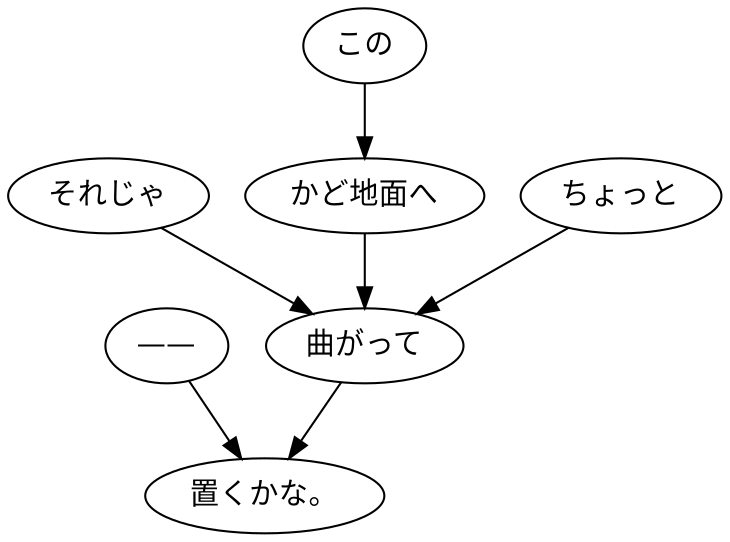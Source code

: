 digraph graph7746 {
	node0 [label="——"];
	node1 [label="それじゃ"];
	node2 [label="この"];
	node3 [label="かど地面へ"];
	node4 [label="ちょっと"];
	node5 [label="曲がって"];
	node6 [label="置くかな。"];
	node0 -> node6;
	node1 -> node5;
	node2 -> node3;
	node3 -> node5;
	node4 -> node5;
	node5 -> node6;
}
